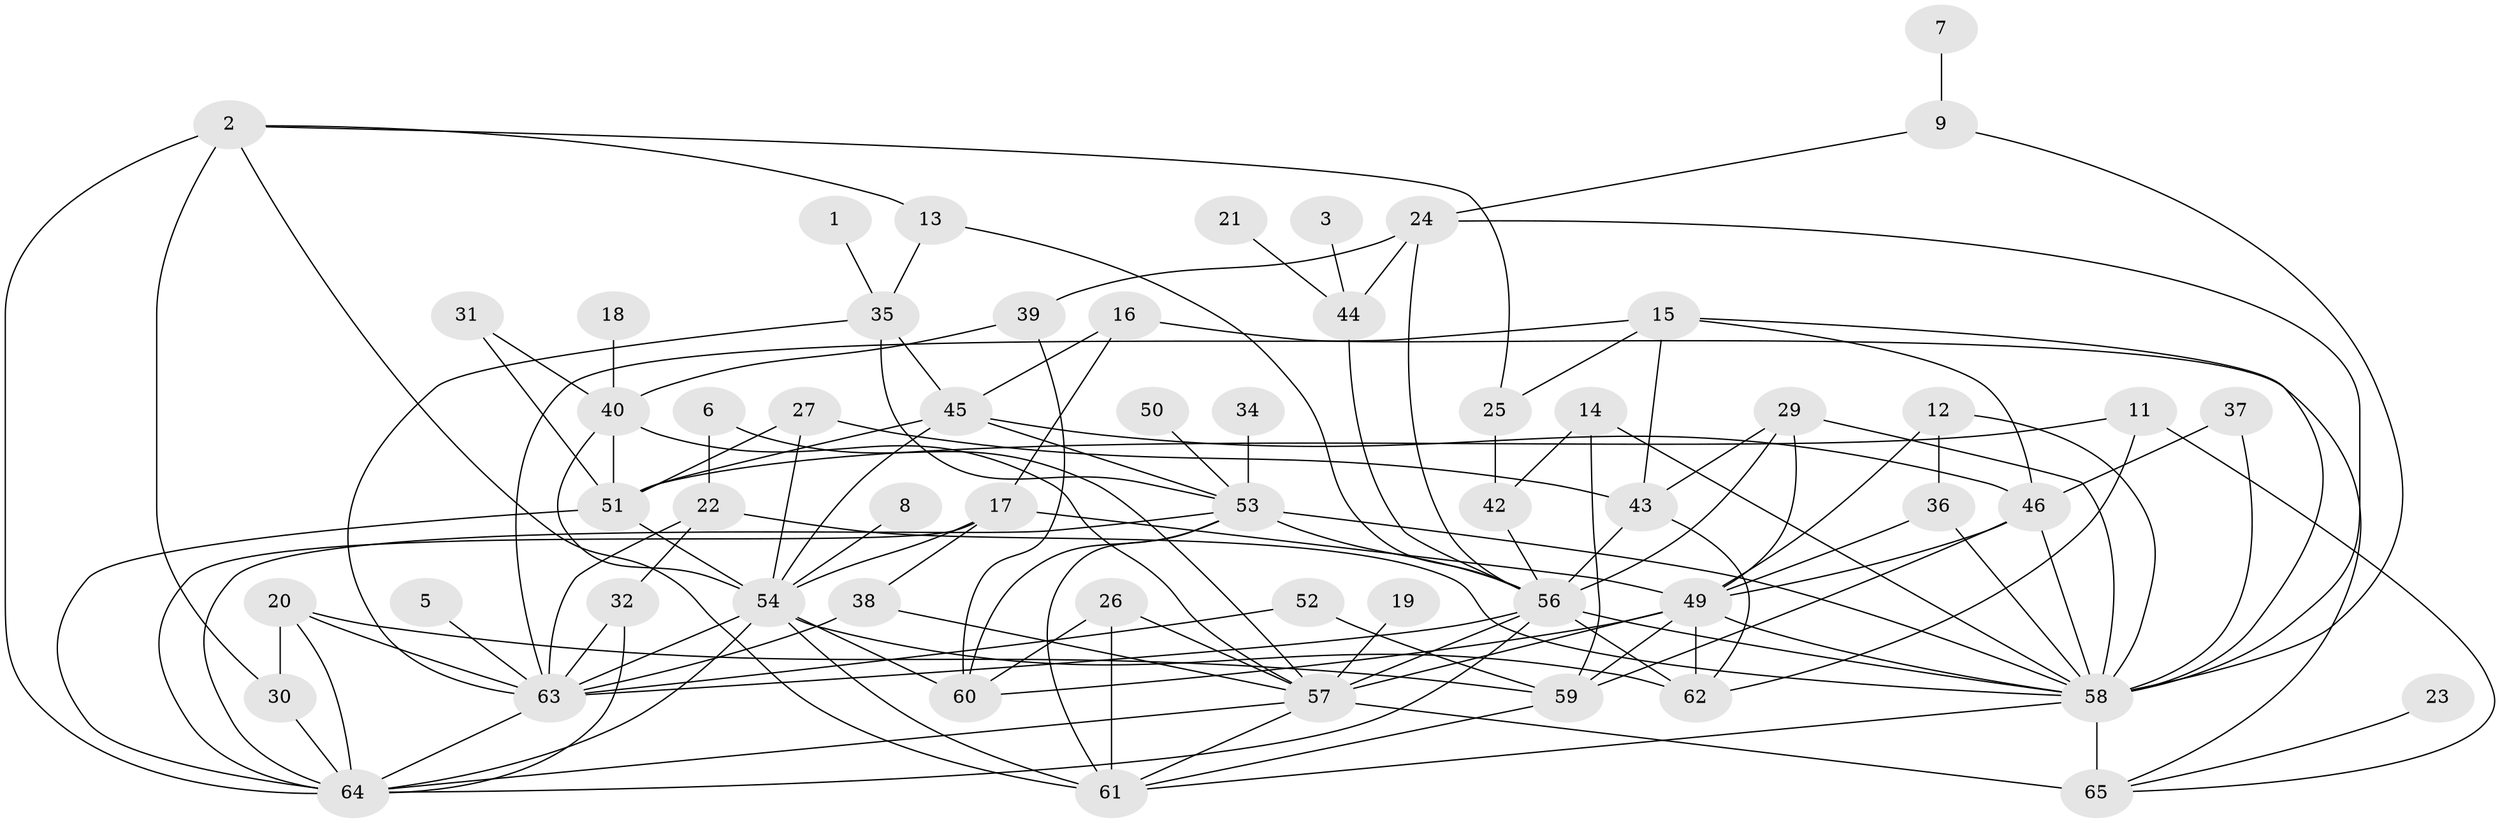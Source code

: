 // original degree distribution, {1: 0.17829457364341086, 3: 0.17054263565891473, 2: 0.1937984496124031, 7: 0.03875968992248062, 4: 0.1937984496124031, 6: 0.046511627906976744, 5: 0.09302325581395349, 8: 0.031007751937984496, 0: 0.05426356589147287}
// Generated by graph-tools (version 1.1) at 2025/25/03/09/25 03:25:17]
// undirected, 57 vertices, 126 edges
graph export_dot {
graph [start="1"]
  node [color=gray90,style=filled];
  1;
  2;
  3;
  5;
  6;
  7;
  8;
  9;
  11;
  12;
  13;
  14;
  15;
  16;
  17;
  18;
  19;
  20;
  21;
  22;
  23;
  24;
  25;
  26;
  27;
  29;
  30;
  31;
  32;
  34;
  35;
  36;
  37;
  38;
  39;
  40;
  42;
  43;
  44;
  45;
  46;
  49;
  50;
  51;
  52;
  53;
  54;
  56;
  57;
  58;
  59;
  60;
  61;
  62;
  63;
  64;
  65;
  1 -- 35 [weight=1.0];
  2 -- 13 [weight=1.0];
  2 -- 25 [weight=1.0];
  2 -- 30 [weight=1.0];
  2 -- 61 [weight=1.0];
  2 -- 64 [weight=2.0];
  3 -- 44 [weight=1.0];
  5 -- 63 [weight=1.0];
  6 -- 22 [weight=1.0];
  6 -- 57 [weight=1.0];
  7 -- 9 [weight=1.0];
  8 -- 54 [weight=1.0];
  9 -- 24 [weight=1.0];
  9 -- 58 [weight=1.0];
  11 -- 51 [weight=1.0];
  11 -- 62 [weight=1.0];
  11 -- 65 [weight=1.0];
  12 -- 36 [weight=1.0];
  12 -- 49 [weight=1.0];
  12 -- 58 [weight=1.0];
  13 -- 35 [weight=1.0];
  13 -- 56 [weight=1.0];
  14 -- 42 [weight=1.0];
  14 -- 58 [weight=1.0];
  14 -- 59 [weight=1.0];
  15 -- 25 [weight=1.0];
  15 -- 43 [weight=1.0];
  15 -- 46 [weight=1.0];
  15 -- 58 [weight=1.0];
  15 -- 63 [weight=1.0];
  16 -- 17 [weight=1.0];
  16 -- 45 [weight=1.0];
  16 -- 65 [weight=1.0];
  17 -- 38 [weight=1.0];
  17 -- 49 [weight=1.0];
  17 -- 54 [weight=1.0];
  17 -- 64 [weight=1.0];
  18 -- 40 [weight=1.0];
  19 -- 57 [weight=2.0];
  20 -- 30 [weight=1.0];
  20 -- 59 [weight=1.0];
  20 -- 63 [weight=1.0];
  20 -- 64 [weight=1.0];
  21 -- 44 [weight=1.0];
  22 -- 32 [weight=1.0];
  22 -- 58 [weight=1.0];
  22 -- 63 [weight=1.0];
  23 -- 65 [weight=1.0];
  24 -- 39 [weight=1.0];
  24 -- 44 [weight=1.0];
  24 -- 56 [weight=1.0];
  24 -- 58 [weight=1.0];
  25 -- 42 [weight=1.0];
  26 -- 57 [weight=1.0];
  26 -- 60 [weight=1.0];
  26 -- 61 [weight=1.0];
  27 -- 43 [weight=1.0];
  27 -- 51 [weight=1.0];
  27 -- 54 [weight=1.0];
  29 -- 43 [weight=1.0];
  29 -- 49 [weight=1.0];
  29 -- 56 [weight=1.0];
  29 -- 58 [weight=1.0];
  30 -- 64 [weight=1.0];
  31 -- 40 [weight=1.0];
  31 -- 51 [weight=1.0];
  32 -- 63 [weight=2.0];
  32 -- 64 [weight=1.0];
  34 -- 53 [weight=1.0];
  35 -- 45 [weight=1.0];
  35 -- 53 [weight=1.0];
  35 -- 63 [weight=1.0];
  36 -- 49 [weight=1.0];
  36 -- 58 [weight=2.0];
  37 -- 46 [weight=1.0];
  37 -- 58 [weight=2.0];
  38 -- 57 [weight=1.0];
  38 -- 63 [weight=1.0];
  39 -- 40 [weight=1.0];
  39 -- 60 [weight=1.0];
  40 -- 51 [weight=1.0];
  40 -- 54 [weight=1.0];
  40 -- 57 [weight=1.0];
  42 -- 56 [weight=1.0];
  43 -- 56 [weight=1.0];
  43 -- 62 [weight=1.0];
  44 -- 56 [weight=1.0];
  45 -- 46 [weight=2.0];
  45 -- 51 [weight=1.0];
  45 -- 53 [weight=1.0];
  45 -- 54 [weight=1.0];
  46 -- 49 [weight=1.0];
  46 -- 58 [weight=1.0];
  46 -- 59 [weight=1.0];
  49 -- 57 [weight=2.0];
  49 -- 58 [weight=1.0];
  49 -- 59 [weight=1.0];
  49 -- 60 [weight=1.0];
  49 -- 62 [weight=1.0];
  50 -- 53 [weight=1.0];
  51 -- 54 [weight=1.0];
  51 -- 64 [weight=1.0];
  52 -- 59 [weight=1.0];
  52 -- 63 [weight=1.0];
  53 -- 56 [weight=1.0];
  53 -- 58 [weight=1.0];
  53 -- 60 [weight=1.0];
  53 -- 61 [weight=1.0];
  53 -- 64 [weight=1.0];
  54 -- 60 [weight=1.0];
  54 -- 61 [weight=1.0];
  54 -- 62 [weight=1.0];
  54 -- 63 [weight=1.0];
  54 -- 64 [weight=2.0];
  56 -- 57 [weight=1.0];
  56 -- 58 [weight=1.0];
  56 -- 62 [weight=1.0];
  56 -- 63 [weight=1.0];
  56 -- 64 [weight=1.0];
  57 -- 61 [weight=1.0];
  57 -- 64 [weight=1.0];
  57 -- 65 [weight=1.0];
  58 -- 61 [weight=1.0];
  58 -- 65 [weight=3.0];
  59 -- 61 [weight=1.0];
  63 -- 64 [weight=1.0];
}
